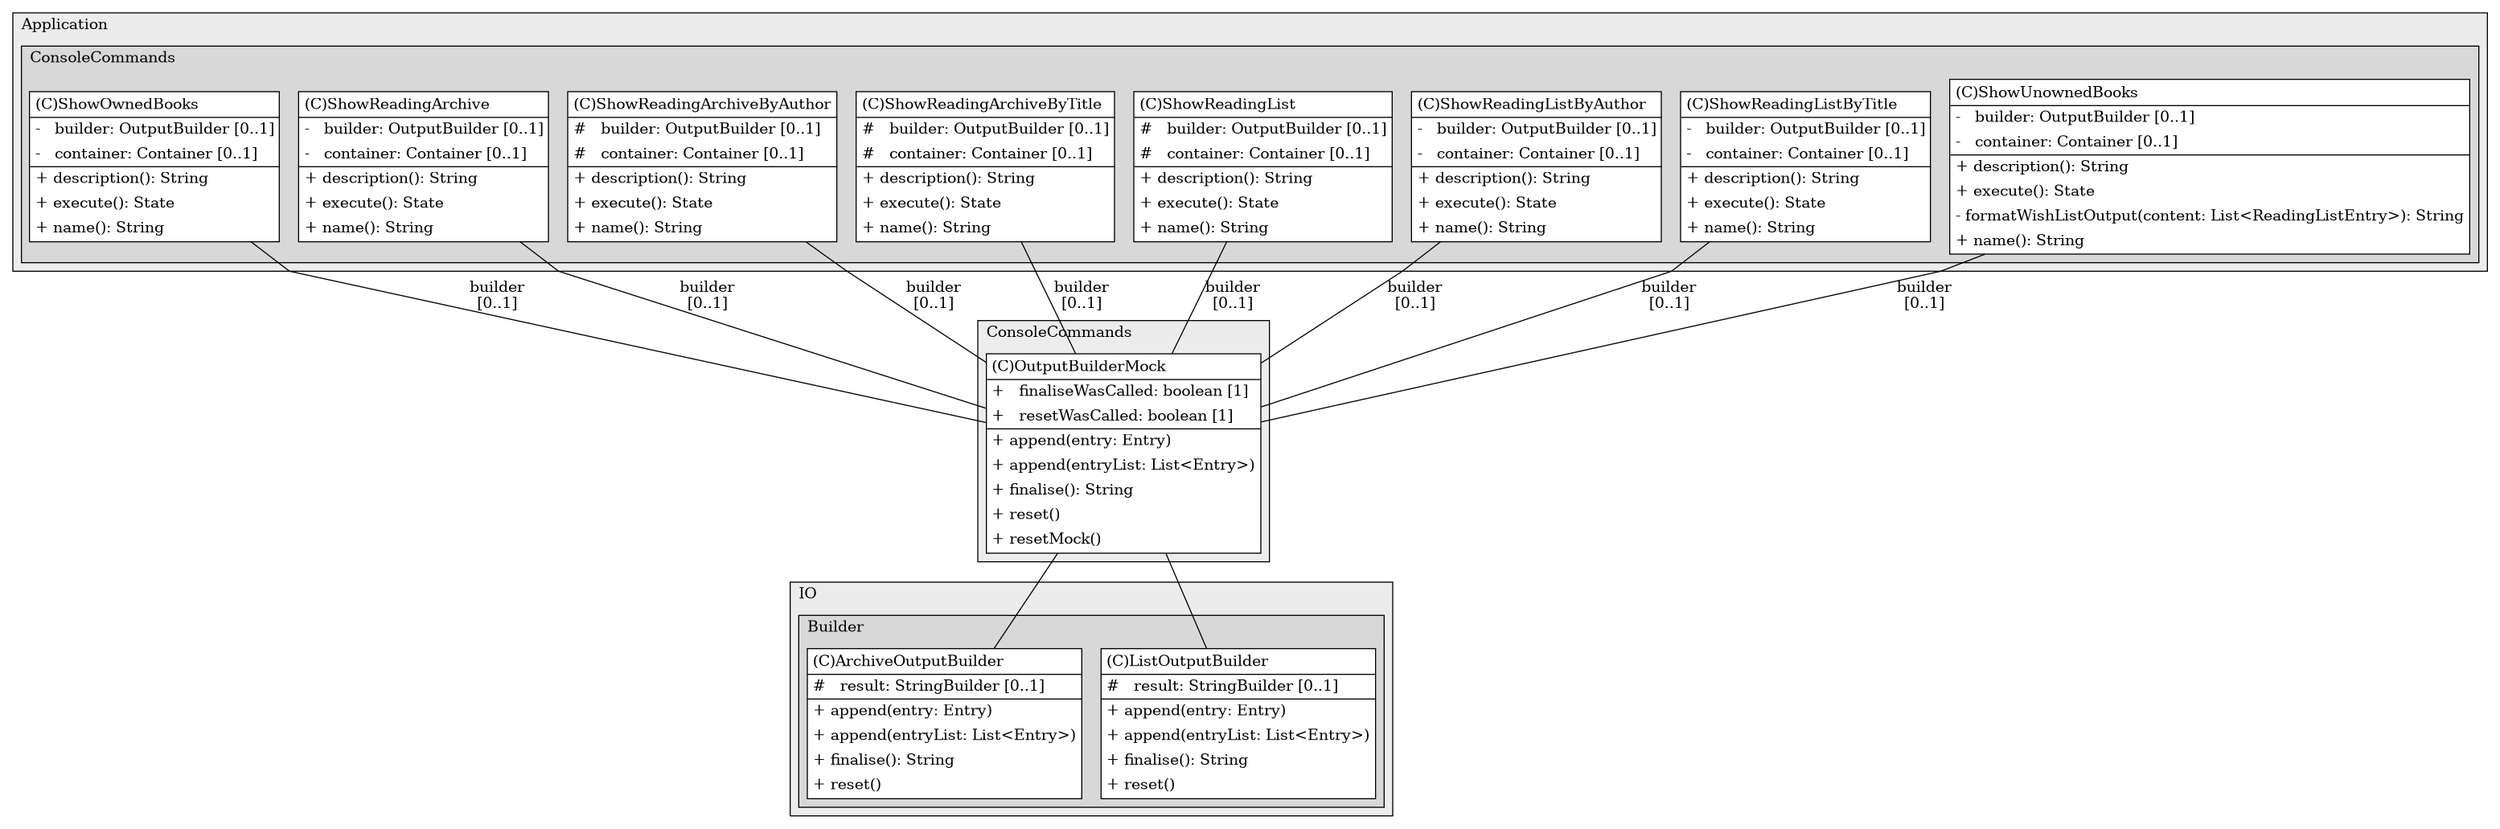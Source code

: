 @startuml

/' diagram meta data start
config=StructureConfiguration;
{
  "projectClassification": {
    "searchMode": "OpenProject", // OpenProject, AllProjects
    "includedProjects": "",
    "pathEndKeywords": "*.impl",
    "isClientPath": "",
    "isClientName": "",
    "isTestPath": "",
    "isTestName": "",
    "isMappingPath": "",
    "isMappingName": "",
    "isDataAccessPath": "",
    "isDataAccessName": "",
    "isDataStructurePath": "",
    "isDataStructureName": "",
    "isInterfaceStructuresPath": "",
    "isInterfaceStructuresName": "",
    "isEntryPointPath": "",
    "isEntryPointName": "",
    "treatFinalFieldsAsMandatory": false
  },
  "graphRestriction": {
    "classPackageExcludeFilter": "",
    "classPackageIncludeFilter": "",
    "classNameExcludeFilter": "",
    "classNameIncludeFilter": "",
    "methodNameExcludeFilter": "",
    "methodNameIncludeFilter": "",
    "removeByInheritance": "", // inheritance/annotation based filtering is done in a second step
    "removeByAnnotation": "",
    "removeByClassPackage": "", // cleanup the graph after inheritance/annotation based filtering is done
    "removeByClassName": "",
    "cutMappings": false,
    "cutEnum": true,
    "cutTests": true,
    "cutClient": true,
    "cutDataAccess": true,
    "cutInterfaceStructures": true,
    "cutDataStructures": true,
    "cutGetterAndSetter": true,
    "cutConstructors": true
  },
  "graphTraversal": {
    "forwardDepth": 1,
    "backwardDepth": 1,
    "classPackageExcludeFilter": "",
    "classPackageIncludeFilter": "",
    "classNameExcludeFilter": "",
    "classNameIncludeFilter": "",
    "methodNameExcludeFilter": "",
    "methodNameIncludeFilter": "",
    "hideMappings": false,
    "hideDataStructures": false,
    "hidePrivateMethods": true,
    "hideInterfaceCalls": true, // indirection: implementation -> interface (is hidden) -> implementation
    "onlyShowApplicationEntryPoints": false, // root node is included
    "useMethodCallsForStructureDiagram": "ForwardOnly" // ForwardOnly, BothDirections, No
  },
  "details": {
    "aggregation": "GroupByClass", // ByClass, GroupByClass, None
    "showClassGenericTypes": true,
    "showMethods": true,
    "showMethodParameterNames": true,
    "showMethodParameterTypes": true,
    "showMethodReturnType": true,
    "showPackageLevels": 2,
    "showDetailedClassStructure": true
  },
  "rootClass": "ConsoleCommands.OutputBuilderMock",
  "extensionCallbackMethod": "" // qualified.class.name#methodName - signature: public static String method(String)
}
diagram meta data end '/



digraph g {
    rankdir="TB"
    splines=polyline
    

'nodes 
subgraph cluster_1072845520 { 
   	label=Application
	labeljust=l
	fillcolor="#ececec"
	style=filled
   
   subgraph cluster_622202847 { 
   	label=ConsoleCommands
	labeljust=l
	fillcolor="#d8d8d8"
	style=filled
   
   ShowOwnedBooks868104187[
	label=<<TABLE BORDER="1" CELLBORDER="0" CELLPADDING="4" CELLSPACING="0">
<TR><TD ALIGN="LEFT" >(C)ShowOwnedBooks</TD></TR>
<HR/>
<TR><TD ALIGN="LEFT" >-   builder: OutputBuilder [0..1]</TD></TR>
<TR><TD ALIGN="LEFT" >-   container: Container [0..1]</TD></TR>
<HR/>
<TR><TD ALIGN="LEFT" >+ description(): String</TD></TR>
<TR><TD ALIGN="LEFT" >+ execute(): State</TD></TR>
<TR><TD ALIGN="LEFT" >+ name(): String</TD></TR>
</TABLE>>
	style=filled
	margin=0
	shape=plaintext
	fillcolor="#FFFFFF"
];

ShowReadingArchive986665920[
	label=<<TABLE BORDER="1" CELLBORDER="0" CELLPADDING="4" CELLSPACING="0">
<TR><TD ALIGN="LEFT" >(C)ShowReadingArchive</TD></TR>
<HR/>
<TR><TD ALIGN="LEFT" >-   builder: OutputBuilder [0..1]</TD></TR>
<TR><TD ALIGN="LEFT" >-   container: Container [0..1]</TD></TR>
<HR/>
<TR><TD ALIGN="LEFT" >+ description(): String</TD></TR>
<TR><TD ALIGN="LEFT" >+ execute(): State</TD></TR>
<TR><TD ALIGN="LEFT" >+ name(): String</TD></TR>
</TABLE>>
	style=filled
	margin=0
	shape=plaintext
	fillcolor="#FFFFFF"
];

ShowReadingArchiveByAuthor1671248891[
	label=<<TABLE BORDER="1" CELLBORDER="0" CELLPADDING="4" CELLSPACING="0">
<TR><TD ALIGN="LEFT" >(C)ShowReadingArchiveByAuthor</TD></TR>
<HR/>
<TR><TD ALIGN="LEFT" >#   builder: OutputBuilder [0..1]</TD></TR>
<TR><TD ALIGN="LEFT" >#   container: Container [0..1]</TD></TR>
<HR/>
<TR><TD ALIGN="LEFT" >+ description(): String</TD></TR>
<TR><TD ALIGN="LEFT" >+ execute(): State</TD></TR>
<TR><TD ALIGN="LEFT" >+ name(): String</TD></TR>
</TABLE>>
	style=filled
	margin=0
	shape=plaintext
	fillcolor="#FFFFFF"
];

ShowReadingArchiveByTitle1671248891[
	label=<<TABLE BORDER="1" CELLBORDER="0" CELLPADDING="4" CELLSPACING="0">
<TR><TD ALIGN="LEFT" >(C)ShowReadingArchiveByTitle</TD></TR>
<HR/>
<TR><TD ALIGN="LEFT" >#   builder: OutputBuilder [0..1]</TD></TR>
<TR><TD ALIGN="LEFT" >#   container: Container [0..1]</TD></TR>
<HR/>
<TR><TD ALIGN="LEFT" >+ description(): String</TD></TR>
<TR><TD ALIGN="LEFT" >+ execute(): State</TD></TR>
<TR><TD ALIGN="LEFT" >+ name(): String</TD></TR>
</TABLE>>
	style=filled
	margin=0
	shape=plaintext
	fillcolor="#FFFFFF"
];

ShowReadingList986665920[
	label=<<TABLE BORDER="1" CELLBORDER="0" CELLPADDING="4" CELLSPACING="0">
<TR><TD ALIGN="LEFT" >(C)ShowReadingList</TD></TR>
<HR/>
<TR><TD ALIGN="LEFT" >#   builder: OutputBuilder [0..1]</TD></TR>
<TR><TD ALIGN="LEFT" >#   container: Container [0..1]</TD></TR>
<HR/>
<TR><TD ALIGN="LEFT" >+ description(): String</TD></TR>
<TR><TD ALIGN="LEFT" >+ execute(): State</TD></TR>
<TR><TD ALIGN="LEFT" >+ name(): String</TD></TR>
</TABLE>>
	style=filled
	margin=0
	shape=plaintext
	fillcolor="#FFFFFF"
];

ShowReadingListByAuthor868104187[
	label=<<TABLE BORDER="1" CELLBORDER="0" CELLPADDING="4" CELLSPACING="0">
<TR><TD ALIGN="LEFT" >(C)ShowReadingListByAuthor</TD></TR>
<HR/>
<TR><TD ALIGN="LEFT" >-   builder: OutputBuilder [0..1]</TD></TR>
<TR><TD ALIGN="LEFT" >-   container: Container [0..1]</TD></TR>
<HR/>
<TR><TD ALIGN="LEFT" >+ description(): String</TD></TR>
<TR><TD ALIGN="LEFT" >+ execute(): State</TD></TR>
<TR><TD ALIGN="LEFT" >+ name(): String</TD></TR>
</TABLE>>
	style=filled
	margin=0
	shape=plaintext
	fillcolor="#FFFFFF"
];

ShowReadingListByTitle868104187[
	label=<<TABLE BORDER="1" CELLBORDER="0" CELLPADDING="4" CELLSPACING="0">
<TR><TD ALIGN="LEFT" >(C)ShowReadingListByTitle</TD></TR>
<HR/>
<TR><TD ALIGN="LEFT" >-   builder: OutputBuilder [0..1]</TD></TR>
<TR><TD ALIGN="LEFT" >-   container: Container [0..1]</TD></TR>
<HR/>
<TR><TD ALIGN="LEFT" >+ description(): String</TD></TR>
<TR><TD ALIGN="LEFT" >+ execute(): State</TD></TR>
<TR><TD ALIGN="LEFT" >+ name(): String</TD></TR>
</TABLE>>
	style=filled
	margin=0
	shape=plaintext
	fillcolor="#FFFFFF"
];

ShowUnownedBooks868104187[
	label=<<TABLE BORDER="1" CELLBORDER="0" CELLPADDING="4" CELLSPACING="0">
<TR><TD ALIGN="LEFT" >(C)ShowUnownedBooks</TD></TR>
<HR/>
<TR><TD ALIGN="LEFT" >-   builder: OutputBuilder [0..1]</TD></TR>
<TR><TD ALIGN="LEFT" >-   container: Container [0..1]</TD></TR>
<HR/>
<TR><TD ALIGN="LEFT" >+ description(): String</TD></TR>
<TR><TD ALIGN="LEFT" >+ execute(): State</TD></TR>
<TR><TD ALIGN="LEFT" >- formatWishListOutput(content: List&lt;ReadingListEntry&gt;): String</TD></TR>
<TR><TD ALIGN="LEFT" >+ name(): String</TD></TR>
</TABLE>>
	style=filled
	margin=0
	shape=plaintext
	fillcolor="#FFFFFF"
];
} 
} 

subgraph cluster_1640416479 { 
   	label=ConsoleCommands
	labeljust=l
	fillcolor="#ececec"
	style=filled
   
   OutputBuilderMock1640416479[
	label=<<TABLE BORDER="1" CELLBORDER="0" CELLPADDING="4" CELLSPACING="0">
<TR><TD ALIGN="LEFT" >(C)OutputBuilderMock</TD></TR>
<HR/>
<TR><TD ALIGN="LEFT" >+   finaliseWasCalled: boolean [1]</TD></TR>
<TR><TD ALIGN="LEFT" >+   resetWasCalled: boolean [1]</TD></TR>
<HR/>
<TR><TD ALIGN="LEFT" >+ append(entry: Entry)</TD></TR>
<TR><TD ALIGN="LEFT" >+ append(entryList: List&lt;Entry&gt;)</TD></TR>
<TR><TD ALIGN="LEFT" >+ finalise(): String</TD></TR>
<TR><TD ALIGN="LEFT" >+ reset()</TD></TR>
<TR><TD ALIGN="LEFT" >+ resetMock()</TD></TR>
</TABLE>>
	style=filled
	margin=0
	shape=plaintext
	fillcolor="#FFFFFF"
];
} 

subgraph cluster_2342 { 
   	label=IO
	labeljust=l
	fillcolor="#ececec"
	style=filled
   
   subgraph cluster_2055071053 { 
   	label=Builder
	labeljust=l
	fillcolor="#d8d8d8"
	style=filled
   
   ArchiveOutputBuilder1194353618[
	label=<<TABLE BORDER="1" CELLBORDER="0" CELLPADDING="4" CELLSPACING="0">
<TR><TD ALIGN="LEFT" >(C)ArchiveOutputBuilder</TD></TR>
<HR/>
<TR><TD ALIGN="LEFT" >#   result: StringBuilder [0..1]</TD></TR>
<HR/>
<TR><TD ALIGN="LEFT" >+ append(entry: Entry)</TD></TR>
<TR><TD ALIGN="LEFT" >+ append(entryList: List&lt;Entry&gt;)</TD></TR>
<TR><TD ALIGN="LEFT" >+ finalise(): String</TD></TR>
<TR><TD ALIGN="LEFT" >+ reset()</TD></TR>
</TABLE>>
	style=filled
	margin=0
	shape=plaintext
	fillcolor="#FFFFFF"
];

ListOutputBuilder1194353618[
	label=<<TABLE BORDER="1" CELLBORDER="0" CELLPADDING="4" CELLSPACING="0">
<TR><TD ALIGN="LEFT" >(C)ListOutputBuilder</TD></TR>
<HR/>
<TR><TD ALIGN="LEFT" >#   result: StringBuilder [0..1]</TD></TR>
<HR/>
<TR><TD ALIGN="LEFT" >+ append(entry: Entry)</TD></TR>
<TR><TD ALIGN="LEFT" >+ append(entryList: List&lt;Entry&gt;)</TD></TR>
<TR><TD ALIGN="LEFT" >+ finalise(): String</TD></TR>
<TR><TD ALIGN="LEFT" >+ reset()</TD></TR>
</TABLE>>
	style=filled
	margin=0
	shape=plaintext
	fillcolor="#FFFFFF"
];
} 
} 

'edges    
OutputBuilderMock1640416479 -> ArchiveOutputBuilder1194353618[arrowhead=none];
OutputBuilderMock1640416479 -> ListOutputBuilder1194353618[arrowhead=none];
ShowOwnedBooks868104187 -> OutputBuilderMock1640416479[label="builder
[0..1]", arrowhead=none];
ShowReadingArchive986665920 -> OutputBuilderMock1640416479[label="builder
[0..1]", arrowhead=none];
ShowReadingArchiveByAuthor1671248891 -> OutputBuilderMock1640416479[label="builder
[0..1]", arrowhead=none];
ShowReadingArchiveByTitle1671248891 -> OutputBuilderMock1640416479[label="builder
[0..1]", arrowhead=none];
ShowReadingList986665920 -> OutputBuilderMock1640416479[label="builder
[0..1]", arrowhead=none];
ShowReadingListByAuthor868104187 -> OutputBuilderMock1640416479[label="builder
[0..1]", arrowhead=none];
ShowReadingListByTitle868104187 -> OutputBuilderMock1640416479[label="builder
[0..1]", arrowhead=none];
ShowUnownedBooks868104187 -> OutputBuilderMock1640416479[label="builder
[0..1]", arrowhead=none];
    
}
@enduml